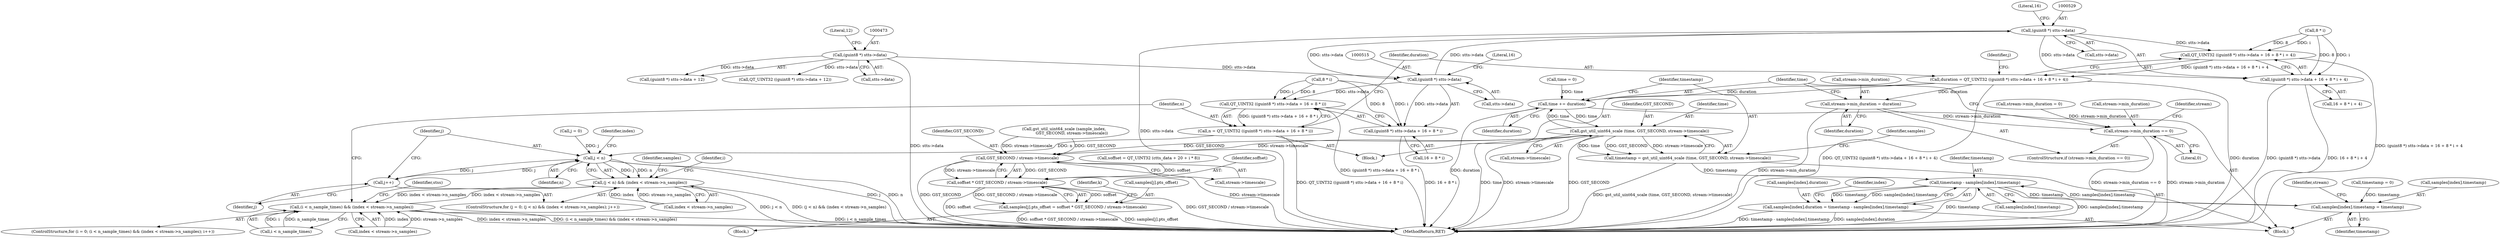 digraph "0_gstreamer_bdc20b9baf13564d9a061343416395f8f9a92b53@pointer" {
"1000528" [label="(Call,(guint8 *) stts->data)"];
"1000514" [label="(Call,(guint8 *) stts->data)"];
"1000472" [label="(Call,(guint8 *) stts->data)"];
"1000528" [label="(Call,(guint8 *) stts->data)"];
"1000512" [label="(Call,QT_UINT32 ((guint8 *) stts->data + 16 + 8 * i))"];
"1000510" [label="(Call,n = QT_UINT32 ((guint8 *) stts->data + 16 + 8 * i))"];
"1000545" [label="(Call,j < n)"];
"1000544" [label="(Call,(j < n) && (index < stream->n_samples))"];
"1000496" [label="(Call,(i < n_sample_times) && (index < stream->n_samples))"];
"1000553" [label="(Call,j++)"];
"1000513" [label="(Call,(guint8 *) stts->data + 16 + 8 * i)"];
"1000526" [label="(Call,QT_UINT32 ((guint8 *) stts->data + 16 + 8 * i + 4))"];
"1000524" [label="(Call,duration = QT_UINT32 ((guint8 *) stts->data + 16 + 8 * i + 4))"];
"1000569" [label="(Call,stream->min_duration = duration)"];
"1000564" [label="(Call,stream->min_duration == 0)"];
"1000574" [label="(Call,time += duration)"];
"1000579" [label="(Call,gst_util_uint64_scale (time, GST_SECOND, stream->timescale))"];
"1000577" [label="(Call,timestamp = gst_util_uint64_scale (time, GST_SECOND, stream->timescale))"];
"1000591" [label="(Call,timestamp - samples[index].timestamp)"];
"1000556" [label="(Call,samples[index].timestamp = timestamp)"];
"1000585" [label="(Call,samples[index].duration = timestamp - samples[index].timestamp)"];
"1001049" [label="(Call,GST_SECOND / stream->timescale)"];
"1001047" [label="(Call,soffset * GST_SECOND / stream->timescale)"];
"1001041" [label="(Call,samples[j].pts_offset = soffset * GST_SECOND / stream->timescale)"];
"1000527" [label="(Call,(guint8 *) stts->data + 16 + 8 * i + 4)"];
"1000533" [label="(Call,16 + 8 * i + 4)"];
"1000568" [label="(Literal,0)"];
"1000546" [label="(Identifier,j)"];
"1000541" [label="(Call,j = 0)"];
"1000506" [label="(Identifier,i)"];
"1000563" [label="(ControlStructure,if (stream->min_duration == 0))"];
"1001012" [label="(Call,soffset = QT_UINT32 (ctts_data + 20 + i * 8))"];
"1001040" [label="(Block,)"];
"1000549" [label="(Identifier,index)"];
"1001050" [label="(Identifier,GST_SECOND)"];
"1000556" [label="(Call,samples[index].timestamp = timestamp)"];
"1000530" [label="(Call,stts->data)"];
"1000511" [label="(Identifier,n)"];
"1000570" [label="(Call,stream->min_duration)"];
"1000576" [label="(Identifier,duration)"];
"1000566" [label="(Identifier,stream)"];
"1000582" [label="(Call,stream->timescale)"];
"1000512" [label="(Call,QT_UINT32 ((guint8 *) stts->data + 16 + 8 * i))"];
"1000516" [label="(Call,stts->data)"];
"1000571" [label="(Identifier,stream)"];
"1000526" [label="(Call,QT_UINT32 ((guint8 *) stts->data + 16 + 8 * i + 4))"];
"1000562" [label="(Identifier,timestamp)"];
"1001047" [label="(Call,soffset * GST_SECOND / stream->timescale)"];
"1000477" [label="(Literal,12)"];
"1000585" [label="(Call,samples[index].duration = timestamp - samples[index].timestamp)"];
"1000472" [label="(Call,(guint8 *) stts->data)"];
"1000932" [label="(Call,gst_util_uint64_scale (sample_index,\n            GST_SECOND, stream->timescale))"];
"1000579" [label="(Call,gst_util_uint64_scale (time, GST_SECOND, stream->timescale))"];
"1000478" [label="(Call,timestamp = 0)"];
"1000536" [label="(Call,8 * i)"];
"1001048" [label="(Identifier,soffset)"];
"1000519" [label="(Call,16 + 8 * i)"];
"1000557" [label="(Call,samples[index].timestamp)"];
"1000547" [label="(Identifier,n)"];
"1000520" [label="(Literal,16)"];
"1000588" [label="(Identifier,samples)"];
"1000545" [label="(Call,j < n)"];
"1000470" [label="(Call,QT_UINT32 ((guint8 *) stts->data + 12))"];
"1000573" [label="(Identifier,duration)"];
"1000599" [label="(Identifier,index)"];
"1000559" [label="(Identifier,samples)"];
"1000555" [label="(Block,)"];
"1000577" [label="(Call,timestamp = gst_util_uint64_scale (time, GST_SECOND, stream->timescale))"];
"1000474" [label="(Call,stts->data)"];
"1000548" [label="(Call,index < stream->n_samples)"];
"1000544" [label="(Call,(j < n) && (index < stream->n_samples))"];
"1000500" [label="(Call,index < stream->n_samples)"];
"1000553" [label="(Call,j++)"];
"1000593" [label="(Call,samples[index].timestamp)"];
"1000591" [label="(Call,timestamp - samples[index].timestamp)"];
"1000574" [label="(Call,time += duration)"];
"1000540" [label="(ControlStructure,for (j = 0; (j < n) && (index < stream->n_samples); j++))"];
"1000507" [label="(Block,)"];
"1000564" [label="(Call,stream->min_duration == 0)"];
"1000514" [label="(Call,(guint8 *) stts->data)"];
"1000580" [label="(Identifier,time)"];
"1000601" [label="(Identifier,stss)"];
"1000481" [label="(Call,stream->min_duration = 0)"];
"1000586" [label="(Call,samples[index].duration)"];
"1000492" [label="(ControlStructure,for (i = 0; (i < n_sample_times) && (index < stream->n_samples); i++))"];
"1000592" [label="(Identifier,timestamp)"];
"1001049" [label="(Call,GST_SECOND / stream->timescale)"];
"1001051" [label="(Call,stream->timescale)"];
"1000525" [label="(Identifier,duration)"];
"1000554" [label="(Identifier,j)"];
"1000527" [label="(Call,(guint8 *) stts->data + 16 + 8 * i + 4)"];
"1001068" [label="(MethodReturn,RET)"];
"1000565" [label="(Call,stream->min_duration)"];
"1000569" [label="(Call,stream->min_duration = duration)"];
"1000471" [label="(Call,(guint8 *) stts->data + 12)"];
"1000578" [label="(Identifier,timestamp)"];
"1000513" [label="(Call,(guint8 *) stts->data + 16 + 8 * i)"];
"1000575" [label="(Identifier,time)"];
"1000542" [label="(Identifier,j)"];
"1001042" [label="(Call,samples[j].pts_offset)"];
"1000496" [label="(Call,(i < n_sample_times) && (index < stream->n_samples))"];
"1000521" [label="(Call,8 * i)"];
"1000486" [label="(Call,time = 0)"];
"1001037" [label="(Identifier,k)"];
"1000497" [label="(Call,i < n_sample_times)"];
"1000524" [label="(Call,duration = QT_UINT32 ((guint8 *) stts->data + 16 + 8 * i + 4))"];
"1001041" [label="(Call,samples[j].pts_offset = soffset * GST_SECOND / stream->timescale)"];
"1000581" [label="(Identifier,GST_SECOND)"];
"1000534" [label="(Literal,16)"];
"1000510" [label="(Call,n = QT_UINT32 ((guint8 *) stts->data + 16 + 8 * i))"];
"1000528" [label="(Call,(guint8 *) stts->data)"];
"1000528" -> "1000527"  [label="AST: "];
"1000528" -> "1000530"  [label="CFG: "];
"1000529" -> "1000528"  [label="AST: "];
"1000530" -> "1000528"  [label="AST: "];
"1000534" -> "1000528"  [label="CFG: "];
"1000528" -> "1001068"  [label="DDG: stts->data"];
"1000528" -> "1000514"  [label="DDG: stts->data"];
"1000528" -> "1000526"  [label="DDG: stts->data"];
"1000528" -> "1000527"  [label="DDG: stts->data"];
"1000514" -> "1000528"  [label="DDG: stts->data"];
"1000514" -> "1000513"  [label="AST: "];
"1000514" -> "1000516"  [label="CFG: "];
"1000515" -> "1000514"  [label="AST: "];
"1000516" -> "1000514"  [label="AST: "];
"1000520" -> "1000514"  [label="CFG: "];
"1000514" -> "1000512"  [label="DDG: stts->data"];
"1000514" -> "1000513"  [label="DDG: stts->data"];
"1000472" -> "1000514"  [label="DDG: stts->data"];
"1000472" -> "1000471"  [label="AST: "];
"1000472" -> "1000474"  [label="CFG: "];
"1000473" -> "1000472"  [label="AST: "];
"1000474" -> "1000472"  [label="AST: "];
"1000477" -> "1000472"  [label="CFG: "];
"1000472" -> "1001068"  [label="DDG: stts->data"];
"1000472" -> "1000470"  [label="DDG: stts->data"];
"1000472" -> "1000471"  [label="DDG: stts->data"];
"1000512" -> "1000510"  [label="AST: "];
"1000512" -> "1000513"  [label="CFG: "];
"1000513" -> "1000512"  [label="AST: "];
"1000510" -> "1000512"  [label="CFG: "];
"1000512" -> "1001068"  [label="DDG: (guint8 *) stts->data + 16 + 8 * i"];
"1000512" -> "1000510"  [label="DDG: (guint8 *) stts->data + 16 + 8 * i"];
"1000521" -> "1000512"  [label="DDG: 8"];
"1000521" -> "1000512"  [label="DDG: i"];
"1000510" -> "1000507"  [label="AST: "];
"1000511" -> "1000510"  [label="AST: "];
"1000525" -> "1000510"  [label="CFG: "];
"1000510" -> "1001068"  [label="DDG: QT_UINT32 ((guint8 *) stts->data + 16 + 8 * i)"];
"1000510" -> "1000545"  [label="DDG: n"];
"1000545" -> "1000544"  [label="AST: "];
"1000545" -> "1000547"  [label="CFG: "];
"1000546" -> "1000545"  [label="AST: "];
"1000547" -> "1000545"  [label="AST: "];
"1000549" -> "1000545"  [label="CFG: "];
"1000544" -> "1000545"  [label="CFG: "];
"1000545" -> "1001068"  [label="DDG: j"];
"1000545" -> "1001068"  [label="DDG: n"];
"1000545" -> "1000544"  [label="DDG: j"];
"1000545" -> "1000544"  [label="DDG: n"];
"1000553" -> "1000545"  [label="DDG: j"];
"1000541" -> "1000545"  [label="DDG: j"];
"1000545" -> "1000553"  [label="DDG: j"];
"1000544" -> "1000540"  [label="AST: "];
"1000544" -> "1000548"  [label="CFG: "];
"1000548" -> "1000544"  [label="AST: "];
"1000559" -> "1000544"  [label="CFG: "];
"1000506" -> "1000544"  [label="CFG: "];
"1000544" -> "1001068"  [label="DDG: j < n"];
"1000544" -> "1001068"  [label="DDG: (j < n) && (index < stream->n_samples)"];
"1000544" -> "1000496"  [label="DDG: index < stream->n_samples"];
"1000548" -> "1000544"  [label="DDG: index"];
"1000548" -> "1000544"  [label="DDG: stream->n_samples"];
"1000496" -> "1000544"  [label="DDG: index < stream->n_samples"];
"1000496" -> "1000492"  [label="AST: "];
"1000496" -> "1000497"  [label="CFG: "];
"1000496" -> "1000500"  [label="CFG: "];
"1000497" -> "1000496"  [label="AST: "];
"1000500" -> "1000496"  [label="AST: "];
"1000511" -> "1000496"  [label="CFG: "];
"1000601" -> "1000496"  [label="CFG: "];
"1000496" -> "1001068"  [label="DDG: (i < n_sample_times) && (index < stream->n_samples)"];
"1000496" -> "1001068"  [label="DDG: i < n_sample_times"];
"1000496" -> "1001068"  [label="DDG: index < stream->n_samples"];
"1000497" -> "1000496"  [label="DDG: i"];
"1000497" -> "1000496"  [label="DDG: n_sample_times"];
"1000500" -> "1000496"  [label="DDG: index"];
"1000500" -> "1000496"  [label="DDG: stream->n_samples"];
"1000553" -> "1000540"  [label="AST: "];
"1000553" -> "1000554"  [label="CFG: "];
"1000554" -> "1000553"  [label="AST: "];
"1000546" -> "1000553"  [label="CFG: "];
"1000513" -> "1000519"  [label="CFG: "];
"1000519" -> "1000513"  [label="AST: "];
"1000513" -> "1001068"  [label="DDG: 16 + 8 * i"];
"1000521" -> "1000513"  [label="DDG: 8"];
"1000521" -> "1000513"  [label="DDG: i"];
"1000526" -> "1000524"  [label="AST: "];
"1000526" -> "1000527"  [label="CFG: "];
"1000527" -> "1000526"  [label="AST: "];
"1000524" -> "1000526"  [label="CFG: "];
"1000526" -> "1001068"  [label="DDG: (guint8 *) stts->data + 16 + 8 * i + 4"];
"1000526" -> "1000524"  [label="DDG: (guint8 *) stts->data + 16 + 8 * i + 4"];
"1000536" -> "1000526"  [label="DDG: 8"];
"1000536" -> "1000526"  [label="DDG: i"];
"1000524" -> "1000507"  [label="AST: "];
"1000525" -> "1000524"  [label="AST: "];
"1000542" -> "1000524"  [label="CFG: "];
"1000524" -> "1001068"  [label="DDG: duration"];
"1000524" -> "1001068"  [label="DDG: QT_UINT32 ((guint8 *) stts->data + 16 + 8 * i + 4)"];
"1000524" -> "1000569"  [label="DDG: duration"];
"1000524" -> "1000574"  [label="DDG: duration"];
"1000569" -> "1000563"  [label="AST: "];
"1000569" -> "1000573"  [label="CFG: "];
"1000570" -> "1000569"  [label="AST: "];
"1000573" -> "1000569"  [label="AST: "];
"1000575" -> "1000569"  [label="CFG: "];
"1000569" -> "1001068"  [label="DDG: stream->min_duration"];
"1000569" -> "1000564"  [label="DDG: stream->min_duration"];
"1000564" -> "1000563"  [label="AST: "];
"1000564" -> "1000568"  [label="CFG: "];
"1000565" -> "1000564"  [label="AST: "];
"1000568" -> "1000564"  [label="AST: "];
"1000571" -> "1000564"  [label="CFG: "];
"1000575" -> "1000564"  [label="CFG: "];
"1000564" -> "1001068"  [label="DDG: stream->min_duration"];
"1000564" -> "1001068"  [label="DDG: stream->min_duration == 0"];
"1000481" -> "1000564"  [label="DDG: stream->min_duration"];
"1000574" -> "1000555"  [label="AST: "];
"1000574" -> "1000576"  [label="CFG: "];
"1000575" -> "1000574"  [label="AST: "];
"1000576" -> "1000574"  [label="AST: "];
"1000578" -> "1000574"  [label="CFG: "];
"1000574" -> "1001068"  [label="DDG: duration"];
"1000579" -> "1000574"  [label="DDG: time"];
"1000486" -> "1000574"  [label="DDG: time"];
"1000574" -> "1000579"  [label="DDG: time"];
"1000579" -> "1000577"  [label="AST: "];
"1000579" -> "1000582"  [label="CFG: "];
"1000580" -> "1000579"  [label="AST: "];
"1000581" -> "1000579"  [label="AST: "];
"1000582" -> "1000579"  [label="AST: "];
"1000577" -> "1000579"  [label="CFG: "];
"1000579" -> "1001068"  [label="DDG: time"];
"1000579" -> "1001068"  [label="DDG: stream->timescale"];
"1000579" -> "1001068"  [label="DDG: GST_SECOND"];
"1000579" -> "1000577"  [label="DDG: time"];
"1000579" -> "1000577"  [label="DDG: GST_SECOND"];
"1000579" -> "1000577"  [label="DDG: stream->timescale"];
"1000579" -> "1001049"  [label="DDG: GST_SECOND"];
"1000579" -> "1001049"  [label="DDG: stream->timescale"];
"1000577" -> "1000555"  [label="AST: "];
"1000578" -> "1000577"  [label="AST: "];
"1000588" -> "1000577"  [label="CFG: "];
"1000577" -> "1001068"  [label="DDG: gst_util_uint64_scale (time, GST_SECOND, stream->timescale)"];
"1000577" -> "1000591"  [label="DDG: timestamp"];
"1000591" -> "1000585"  [label="AST: "];
"1000591" -> "1000593"  [label="CFG: "];
"1000592" -> "1000591"  [label="AST: "];
"1000593" -> "1000591"  [label="AST: "];
"1000585" -> "1000591"  [label="CFG: "];
"1000591" -> "1001068"  [label="DDG: timestamp"];
"1000591" -> "1001068"  [label="DDG: samples[index].timestamp"];
"1000591" -> "1000556"  [label="DDG: timestamp"];
"1000591" -> "1000585"  [label="DDG: timestamp"];
"1000591" -> "1000585"  [label="DDG: samples[index].timestamp"];
"1000556" -> "1000591"  [label="DDG: samples[index].timestamp"];
"1000556" -> "1000555"  [label="AST: "];
"1000556" -> "1000562"  [label="CFG: "];
"1000557" -> "1000556"  [label="AST: "];
"1000562" -> "1000556"  [label="AST: "];
"1000566" -> "1000556"  [label="CFG: "];
"1000478" -> "1000556"  [label="DDG: timestamp"];
"1000585" -> "1000555"  [label="AST: "];
"1000586" -> "1000585"  [label="AST: "];
"1000599" -> "1000585"  [label="CFG: "];
"1000585" -> "1001068"  [label="DDG: samples[index].duration"];
"1000585" -> "1001068"  [label="DDG: timestamp - samples[index].timestamp"];
"1001049" -> "1001047"  [label="AST: "];
"1001049" -> "1001051"  [label="CFG: "];
"1001050" -> "1001049"  [label="AST: "];
"1001051" -> "1001049"  [label="AST: "];
"1001047" -> "1001049"  [label="CFG: "];
"1001049" -> "1001068"  [label="DDG: stream->timescale"];
"1001049" -> "1001068"  [label="DDG: GST_SECOND"];
"1001049" -> "1001047"  [label="DDG: GST_SECOND"];
"1001049" -> "1001047"  [label="DDG: stream->timescale"];
"1000932" -> "1001049"  [label="DDG: GST_SECOND"];
"1000932" -> "1001049"  [label="DDG: stream->timescale"];
"1001047" -> "1001041"  [label="AST: "];
"1001048" -> "1001047"  [label="AST: "];
"1001041" -> "1001047"  [label="CFG: "];
"1001047" -> "1001068"  [label="DDG: GST_SECOND / stream->timescale"];
"1001047" -> "1001068"  [label="DDG: soffset"];
"1001047" -> "1001041"  [label="DDG: soffset"];
"1001047" -> "1001041"  [label="DDG: GST_SECOND / stream->timescale"];
"1001012" -> "1001047"  [label="DDG: soffset"];
"1001041" -> "1001040"  [label="AST: "];
"1001042" -> "1001041"  [label="AST: "];
"1001037" -> "1001041"  [label="CFG: "];
"1001041" -> "1001068"  [label="DDG: soffset * GST_SECOND / stream->timescale"];
"1001041" -> "1001068"  [label="DDG: samples[j].pts_offset"];
"1000527" -> "1000533"  [label="CFG: "];
"1000533" -> "1000527"  [label="AST: "];
"1000527" -> "1001068"  [label="DDG: 16 + 8 * i + 4"];
"1000527" -> "1001068"  [label="DDG: (guint8 *) stts->data"];
"1000536" -> "1000527"  [label="DDG: 8"];
"1000536" -> "1000527"  [label="DDG: i"];
}
